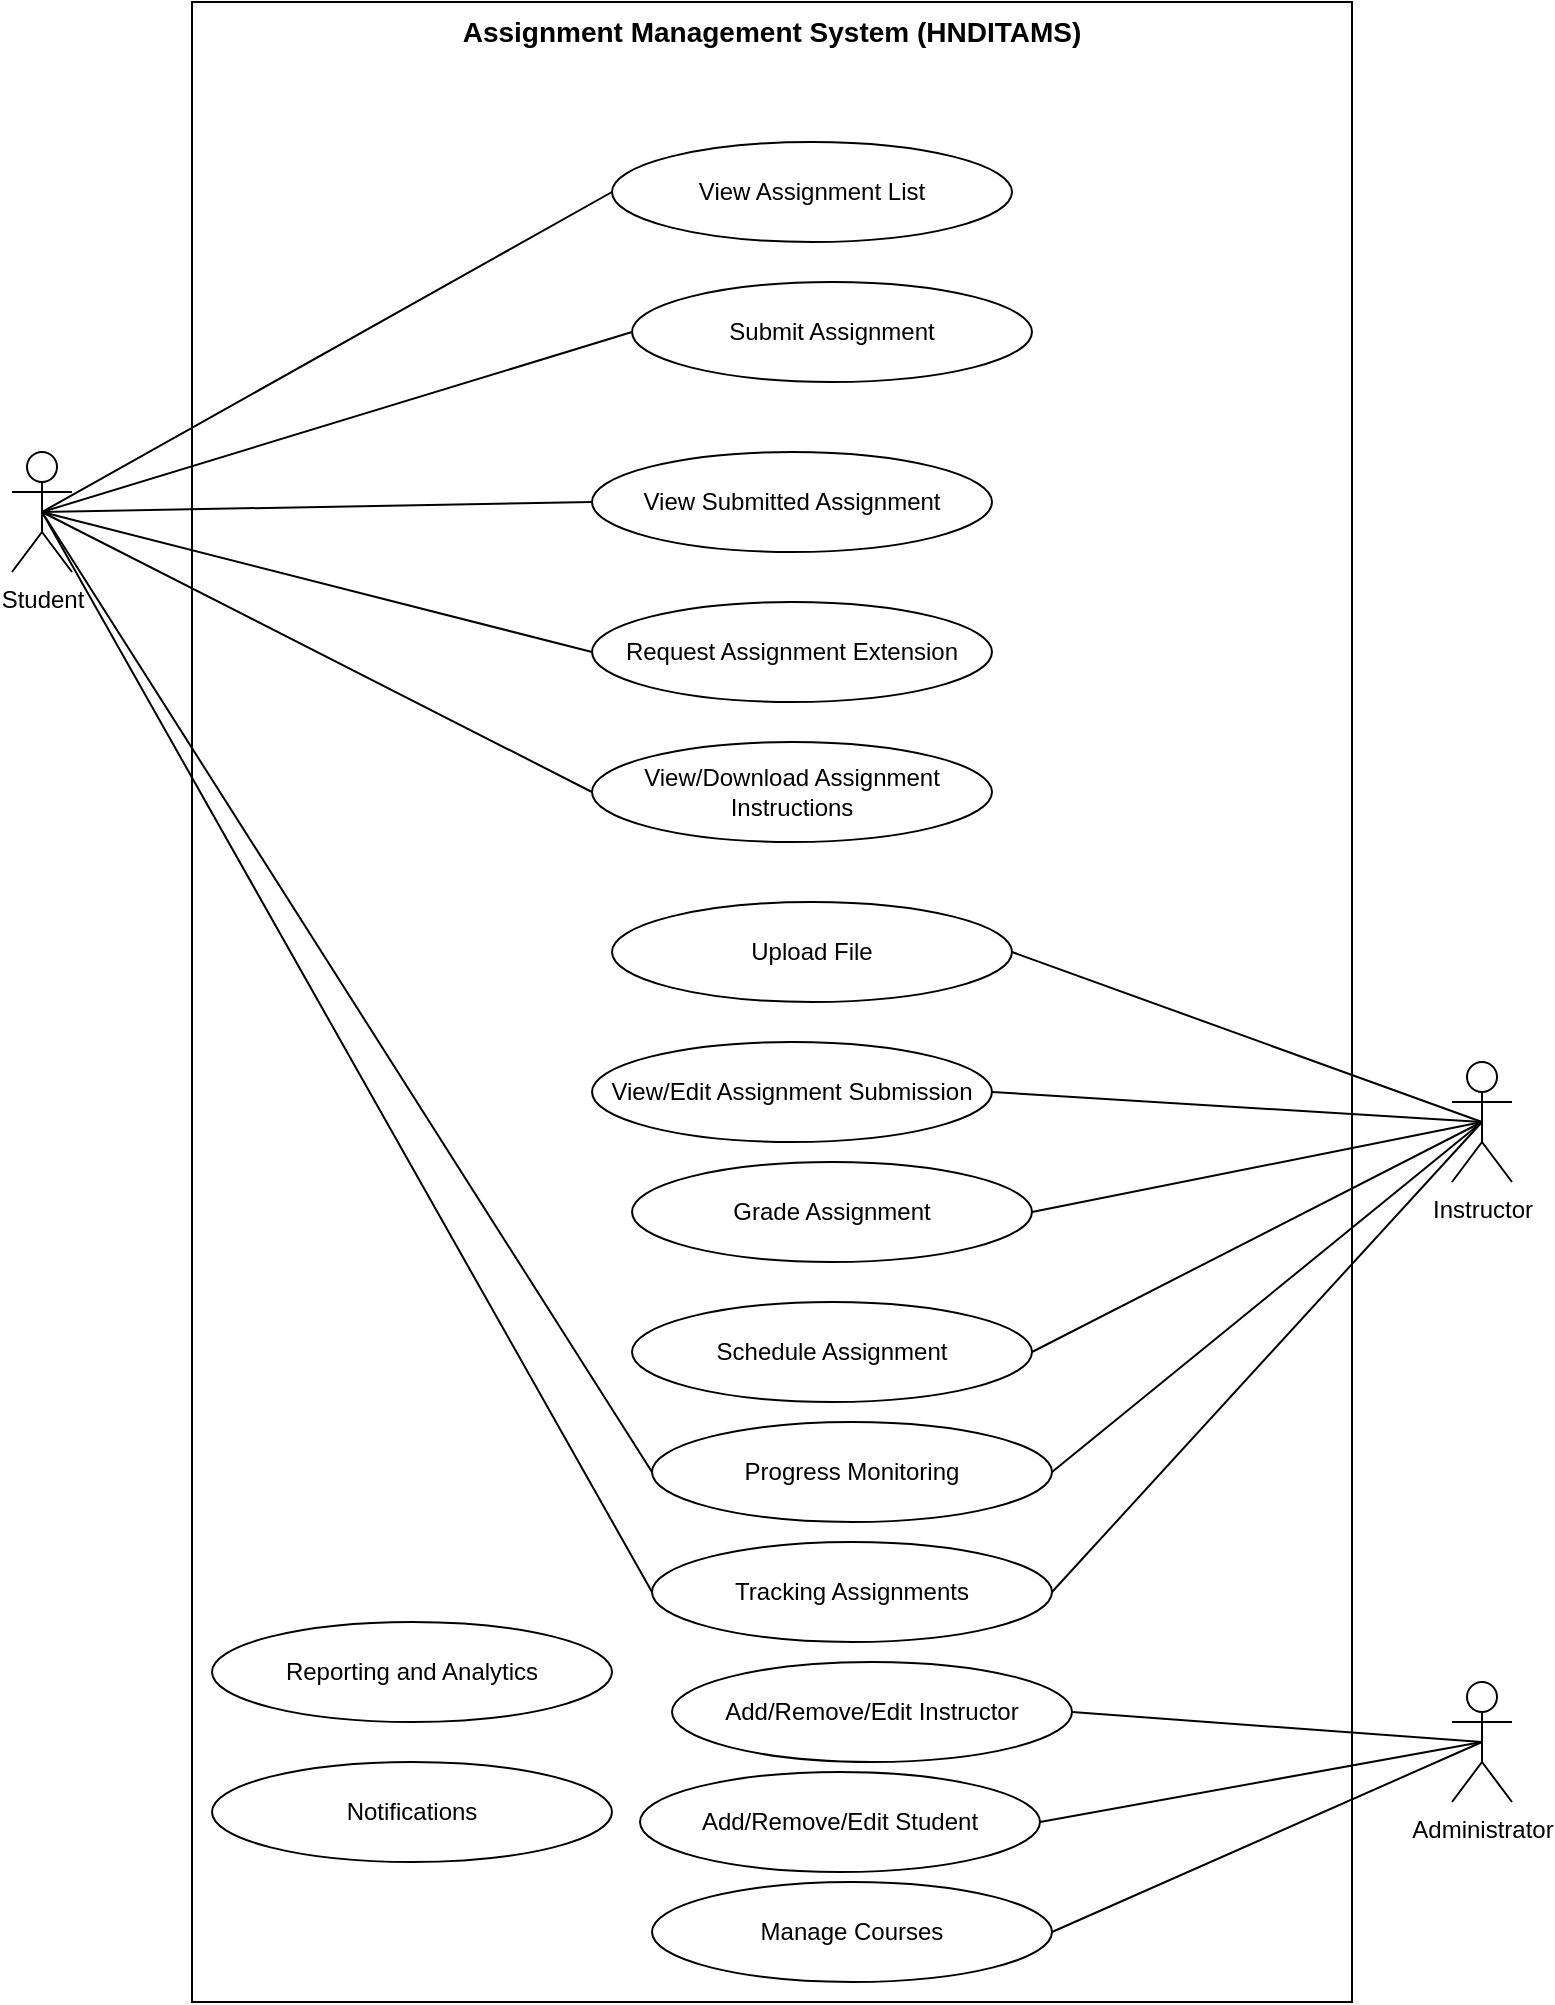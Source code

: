 <mxfile version="21.0.8" type="device"><diagram name="Page-1" id="xH00bS_dfwOh6WILXDS3"><mxGraphModel dx="1050" dy="590" grid="1" gridSize="10" guides="1" tooltips="1" connect="1" arrows="1" fold="1" page="1" pageScale="1" pageWidth="850" pageHeight="1100" math="0" shadow="0"><root><mxCell id="0"/><mxCell id="1" parent="0"/><mxCell id="m0RD8RCLQRZCw2bIkjAC-1" value="" style="rounded=0;whiteSpace=wrap;html=1;" vertex="1" parent="1"><mxGeometry x="150" y="30" width="580" height="1000" as="geometry"/></mxCell><mxCell id="m0RD8RCLQRZCw2bIkjAC-2" value="&lt;b&gt;&lt;font style=&quot;font-size: 14px;&quot;&gt;Assignment Management System (HNDITAMS)&lt;/font&gt;&lt;/b&gt;" style="text;html=1;strokeColor=none;fillColor=none;align=center;verticalAlign=middle;whiteSpace=wrap;rounded=0;" vertex="1" parent="1"><mxGeometry x="150" y="30" width="580" height="30" as="geometry"/></mxCell><mxCell id="m0RD8RCLQRZCw2bIkjAC-3" value="Student" style="shape=umlActor;verticalLabelPosition=bottom;verticalAlign=top;html=1;outlineConnect=0;" vertex="1" parent="1"><mxGeometry x="60" y="255" width="30" height="60" as="geometry"/></mxCell><mxCell id="m0RD8RCLQRZCw2bIkjAC-6" value="Administrator" style="shape=umlActor;verticalLabelPosition=bottom;verticalAlign=top;html=1;outlineConnect=0;" vertex="1" parent="1"><mxGeometry x="780" y="870" width="30" height="60" as="geometry"/></mxCell><mxCell id="m0RD8RCLQRZCw2bIkjAC-7" value="Instructor" style="shape=umlActor;verticalLabelPosition=bottom;verticalAlign=top;html=1;outlineConnect=0;" vertex="1" parent="1"><mxGeometry x="780" y="560" width="30" height="60" as="geometry"/></mxCell><mxCell id="m0RD8RCLQRZCw2bIkjAC-12" value="View Assignment List" style="ellipse;whiteSpace=wrap;html=1;" vertex="1" parent="1"><mxGeometry x="360" y="100" width="200" height="50" as="geometry"/></mxCell><mxCell id="m0RD8RCLQRZCw2bIkjAC-13" value="Submit Assignment" style="ellipse;whiteSpace=wrap;html=1;" vertex="1" parent="1"><mxGeometry x="370" y="170" width="200" height="50" as="geometry"/></mxCell><mxCell id="m0RD8RCLQRZCw2bIkjAC-14" value="View Submitted Assignment" style="ellipse;whiteSpace=wrap;html=1;" vertex="1" parent="1"><mxGeometry x="350" y="255" width="200" height="50" as="geometry"/></mxCell><mxCell id="m0RD8RCLQRZCw2bIkjAC-15" value="Request Assignment Extension" style="ellipse;whiteSpace=wrap;html=1;" vertex="1" parent="1"><mxGeometry x="350" y="330" width="200" height="50" as="geometry"/></mxCell><mxCell id="m0RD8RCLQRZCw2bIkjAC-16" value="View/Download Assignment Instructions" style="ellipse;whiteSpace=wrap;html=1;" vertex="1" parent="1"><mxGeometry x="350" y="400" width="200" height="50" as="geometry"/></mxCell><mxCell id="m0RD8RCLQRZCw2bIkjAC-17" value="Upload File" style="ellipse;whiteSpace=wrap;html=1;" vertex="1" parent="1"><mxGeometry x="360" y="480" width="200" height="50" as="geometry"/></mxCell><mxCell id="m0RD8RCLQRZCw2bIkjAC-18" value="View/Edit Assignment Submission" style="ellipse;whiteSpace=wrap;html=1;" vertex="1" parent="1"><mxGeometry x="350" y="550" width="200" height="50" as="geometry"/></mxCell><mxCell id="m0RD8RCLQRZCw2bIkjAC-19" value="Grade Assignment" style="ellipse;whiteSpace=wrap;html=1;" vertex="1" parent="1"><mxGeometry x="370" y="610" width="200" height="50" as="geometry"/></mxCell><mxCell id="m0RD8RCLQRZCw2bIkjAC-20" value="Add/Remove/Edit Instructor" style="ellipse;whiteSpace=wrap;html=1;" vertex="1" parent="1"><mxGeometry x="390" y="860" width="200" height="50" as="geometry"/></mxCell><mxCell id="m0RD8RCLQRZCw2bIkjAC-21" value="Add/Remove/Edit Student" style="ellipse;whiteSpace=wrap;html=1;" vertex="1" parent="1"><mxGeometry x="374" y="915" width="200" height="50" as="geometry"/></mxCell><mxCell id="m0RD8RCLQRZCw2bIkjAC-23" value="" style="endArrow=none;html=1;rounded=0;exitX=0.5;exitY=0.5;exitDx=0;exitDy=0;exitPerimeter=0;entryX=0;entryY=0.5;entryDx=0;entryDy=0;" edge="1" parent="1" source="m0RD8RCLQRZCw2bIkjAC-3" target="m0RD8RCLQRZCw2bIkjAC-12"><mxGeometry width="50" height="50" relative="1" as="geometry"><mxPoint x="400" y="290" as="sourcePoint"/><mxPoint x="450" y="240" as="targetPoint"/></mxGeometry></mxCell><mxCell id="m0RD8RCLQRZCw2bIkjAC-25" value="" style="endArrow=none;html=1;rounded=0;exitX=0.5;exitY=0.5;exitDx=0;exitDy=0;exitPerimeter=0;entryX=0;entryY=0.5;entryDx=0;entryDy=0;" edge="1" parent="1" source="m0RD8RCLQRZCw2bIkjAC-3" target="m0RD8RCLQRZCw2bIkjAC-13"><mxGeometry width="50" height="50" relative="1" as="geometry"><mxPoint x="75" y="440" as="sourcePoint"/><mxPoint x="370" y="135" as="targetPoint"/></mxGeometry></mxCell><mxCell id="m0RD8RCLQRZCw2bIkjAC-26" value="" style="endArrow=none;html=1;rounded=0;exitX=0.5;exitY=0.5;exitDx=0;exitDy=0;exitPerimeter=0;entryX=0;entryY=0.5;entryDx=0;entryDy=0;" edge="1" parent="1" source="m0RD8RCLQRZCw2bIkjAC-3" target="m0RD8RCLQRZCw2bIkjAC-14"><mxGeometry width="50" height="50" relative="1" as="geometry"><mxPoint x="75" y="440" as="sourcePoint"/><mxPoint x="380" y="205" as="targetPoint"/></mxGeometry></mxCell><mxCell id="m0RD8RCLQRZCw2bIkjAC-27" value="" style="endArrow=none;html=1;rounded=0;exitX=0.5;exitY=0.5;exitDx=0;exitDy=0;exitPerimeter=0;entryX=0;entryY=0.5;entryDx=0;entryDy=0;" edge="1" parent="1" source="m0RD8RCLQRZCw2bIkjAC-3" target="m0RD8RCLQRZCw2bIkjAC-15"><mxGeometry width="50" height="50" relative="1" as="geometry"><mxPoint x="75" y="440" as="sourcePoint"/><mxPoint x="360" y="290" as="targetPoint"/></mxGeometry></mxCell><mxCell id="m0RD8RCLQRZCw2bIkjAC-28" value="" style="endArrow=none;html=1;rounded=0;exitX=0.5;exitY=0.5;exitDx=0;exitDy=0;exitPerimeter=0;entryX=0;entryY=0.5;entryDx=0;entryDy=0;" edge="1" parent="1" source="m0RD8RCLQRZCw2bIkjAC-3" target="m0RD8RCLQRZCw2bIkjAC-16"><mxGeometry width="50" height="50" relative="1" as="geometry"><mxPoint x="75" y="440" as="sourcePoint"/><mxPoint x="360" y="365" as="targetPoint"/></mxGeometry></mxCell><mxCell id="m0RD8RCLQRZCw2bIkjAC-29" value="" style="endArrow=none;html=1;rounded=0;entryX=0.5;entryY=0.5;entryDx=0;entryDy=0;entryPerimeter=0;exitX=1;exitY=0.5;exitDx=0;exitDy=0;" edge="1" parent="1" source="m0RD8RCLQRZCw2bIkjAC-17" target="m0RD8RCLQRZCw2bIkjAC-7"><mxGeometry width="50" height="50" relative="1" as="geometry"><mxPoint x="400" y="590" as="sourcePoint"/><mxPoint x="450" y="540" as="targetPoint"/></mxGeometry></mxCell><mxCell id="m0RD8RCLQRZCw2bIkjAC-30" value="" style="endArrow=none;html=1;rounded=0;entryX=0.5;entryY=0.5;entryDx=0;entryDy=0;entryPerimeter=0;exitX=1;exitY=0.5;exitDx=0;exitDy=0;" edge="1" parent="1" source="m0RD8RCLQRZCw2bIkjAC-18" target="m0RD8RCLQRZCw2bIkjAC-7"><mxGeometry width="50" height="50" relative="1" as="geometry"><mxPoint x="570" y="515" as="sourcePoint"/><mxPoint x="805" y="290" as="targetPoint"/></mxGeometry></mxCell><mxCell id="m0RD8RCLQRZCw2bIkjAC-31" value="" style="endArrow=none;html=1;rounded=0;exitX=1;exitY=0.5;exitDx=0;exitDy=0;entryX=0.5;entryY=0.5;entryDx=0;entryDy=0;entryPerimeter=0;" edge="1" parent="1" source="m0RD8RCLQRZCw2bIkjAC-19" target="m0RD8RCLQRZCw2bIkjAC-7"><mxGeometry width="50" height="50" relative="1" as="geometry"><mxPoint x="560" y="585" as="sourcePoint"/><mxPoint x="805" y="290" as="targetPoint"/></mxGeometry></mxCell><mxCell id="m0RD8RCLQRZCw2bIkjAC-32" value="" style="endArrow=none;html=1;rounded=0;entryX=0.5;entryY=0.5;entryDx=0;entryDy=0;entryPerimeter=0;exitX=1;exitY=0.5;exitDx=0;exitDy=0;" edge="1" parent="1" source="m0RD8RCLQRZCw2bIkjAC-20" target="m0RD8RCLQRZCw2bIkjAC-6"><mxGeometry width="50" height="50" relative="1" as="geometry"><mxPoint x="400" y="790" as="sourcePoint"/><mxPoint x="450" y="740" as="targetPoint"/></mxGeometry></mxCell><mxCell id="m0RD8RCLQRZCw2bIkjAC-33" value="" style="endArrow=none;html=1;rounded=0;exitX=1;exitY=0.5;exitDx=0;exitDy=0;entryX=0.5;entryY=0.5;entryDx=0;entryDy=0;entryPerimeter=0;" edge="1" parent="1" source="m0RD8RCLQRZCw2bIkjAC-21" target="m0RD8RCLQRZCw2bIkjAC-6"><mxGeometry width="50" height="50" relative="1" as="geometry"><mxPoint x="590" y="725" as="sourcePoint"/><mxPoint x="790" y="650" as="targetPoint"/></mxGeometry></mxCell><mxCell id="m0RD8RCLQRZCw2bIkjAC-35" value="Schedule Assignment" style="ellipse;whiteSpace=wrap;html=1;" vertex="1" parent="1"><mxGeometry x="370" y="680" width="200" height="50" as="geometry"/></mxCell><mxCell id="m0RD8RCLQRZCw2bIkjAC-36" value="" style="endArrow=none;html=1;rounded=0;exitX=1;exitY=0.5;exitDx=0;exitDy=0;entryX=0.5;entryY=0.5;entryDx=0;entryDy=0;entryPerimeter=0;" edge="1" parent="1" source="m0RD8RCLQRZCw2bIkjAC-35" target="m0RD8RCLQRZCw2bIkjAC-7"><mxGeometry width="50" height="50" relative="1" as="geometry"><mxPoint x="580" y="645" as="sourcePoint"/><mxPoint x="790" y="550" as="targetPoint"/></mxGeometry></mxCell><mxCell id="m0RD8RCLQRZCw2bIkjAC-37" value="Progress Monitoring" style="ellipse;whiteSpace=wrap;html=1;" vertex="1" parent="1"><mxGeometry x="380" y="740" width="200" height="50" as="geometry"/></mxCell><mxCell id="m0RD8RCLQRZCw2bIkjAC-38" value="" style="endArrow=none;html=1;rounded=0;exitX=1;exitY=0.5;exitDx=0;exitDy=0;entryX=0.5;entryY=0.5;entryDx=0;entryDy=0;entryPerimeter=0;" edge="1" parent="1" source="m0RD8RCLQRZCw2bIkjAC-37" target="m0RD8RCLQRZCw2bIkjAC-7"><mxGeometry width="50" height="50" relative="1" as="geometry"><mxPoint x="580" y="715" as="sourcePoint"/><mxPoint x="805" y="600" as="targetPoint"/></mxGeometry></mxCell><mxCell id="m0RD8RCLQRZCw2bIkjAC-39" value="" style="endArrow=none;html=1;rounded=0;exitX=0.5;exitY=0.5;exitDx=0;exitDy=0;exitPerimeter=0;entryX=0;entryY=0.5;entryDx=0;entryDy=0;" edge="1" parent="1" source="m0RD8RCLQRZCw2bIkjAC-3" target="m0RD8RCLQRZCw2bIkjAC-37"><mxGeometry width="50" height="50" relative="1" as="geometry"><mxPoint x="85" y="285" as="sourcePoint"/><mxPoint x="360" y="435" as="targetPoint"/></mxGeometry></mxCell><mxCell id="m0RD8RCLQRZCw2bIkjAC-40" value="Tracking Assignments" style="ellipse;whiteSpace=wrap;html=1;" vertex="1" parent="1"><mxGeometry x="380" y="800" width="200" height="50" as="geometry"/></mxCell><mxCell id="m0RD8RCLQRZCw2bIkjAC-41" value="" style="endArrow=none;html=1;rounded=0;exitX=1;exitY=0.5;exitDx=0;exitDy=0;entryX=0.5;entryY=0.5;entryDx=0;entryDy=0;entryPerimeter=0;" edge="1" parent="1" source="m0RD8RCLQRZCw2bIkjAC-40" target="m0RD8RCLQRZCw2bIkjAC-7"><mxGeometry width="50" height="50" relative="1" as="geometry"><mxPoint x="590" y="775" as="sourcePoint"/><mxPoint x="805" y="600" as="targetPoint"/></mxGeometry></mxCell><mxCell id="m0RD8RCLQRZCw2bIkjAC-42" value="" style="endArrow=none;html=1;rounded=0;exitX=0.5;exitY=0.5;exitDx=0;exitDy=0;exitPerimeter=0;entryX=0;entryY=0.5;entryDx=0;entryDy=0;" edge="1" parent="1" source="m0RD8RCLQRZCw2bIkjAC-3" target="m0RD8RCLQRZCw2bIkjAC-40"><mxGeometry width="50" height="50" relative="1" as="geometry"><mxPoint x="85" y="295" as="sourcePoint"/><mxPoint x="390" y="775" as="targetPoint"/></mxGeometry></mxCell><mxCell id="m0RD8RCLQRZCw2bIkjAC-43" value="Manage Courses" style="ellipse;whiteSpace=wrap;html=1;" vertex="1" parent="1"><mxGeometry x="380" y="970" width="200" height="50" as="geometry"/></mxCell><mxCell id="m0RD8RCLQRZCw2bIkjAC-44" value="" style="endArrow=none;html=1;rounded=0;exitX=1;exitY=0.5;exitDx=0;exitDy=0;entryX=0.5;entryY=0.5;entryDx=0;entryDy=0;entryPerimeter=0;" edge="1" parent="1" source="m0RD8RCLQRZCw2bIkjAC-43" target="m0RD8RCLQRZCw2bIkjAC-6"><mxGeometry width="50" height="50" relative="1" as="geometry"><mxPoint x="590" y="955" as="sourcePoint"/><mxPoint x="805" y="910" as="targetPoint"/></mxGeometry></mxCell><mxCell id="m0RD8RCLQRZCw2bIkjAC-45" value="Reporting and Analytics" style="ellipse;whiteSpace=wrap;html=1;" vertex="1" parent="1"><mxGeometry x="160" y="840" width="200" height="50" as="geometry"/></mxCell><mxCell id="m0RD8RCLQRZCw2bIkjAC-46" value="Notifications" style="ellipse;whiteSpace=wrap;html=1;" vertex="1" parent="1"><mxGeometry x="160" y="910" width="200" height="50" as="geometry"/></mxCell></root></mxGraphModel></diagram></mxfile>